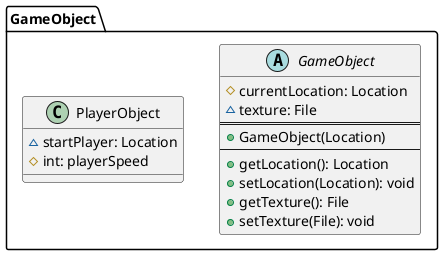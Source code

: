 @startuml

package GameObject {
abstract class GameObject {
# currentLocation: Location
~ texture: File
==
+GameObject(Location)
--
+ getLocation(): Location
+ setLocation(Location): void
+ getTexture(): File
+ setTexture(File): void
}
class PlayerObject {
~ startPlayer: Location
# int: playerSpeed
}
}

@enduml